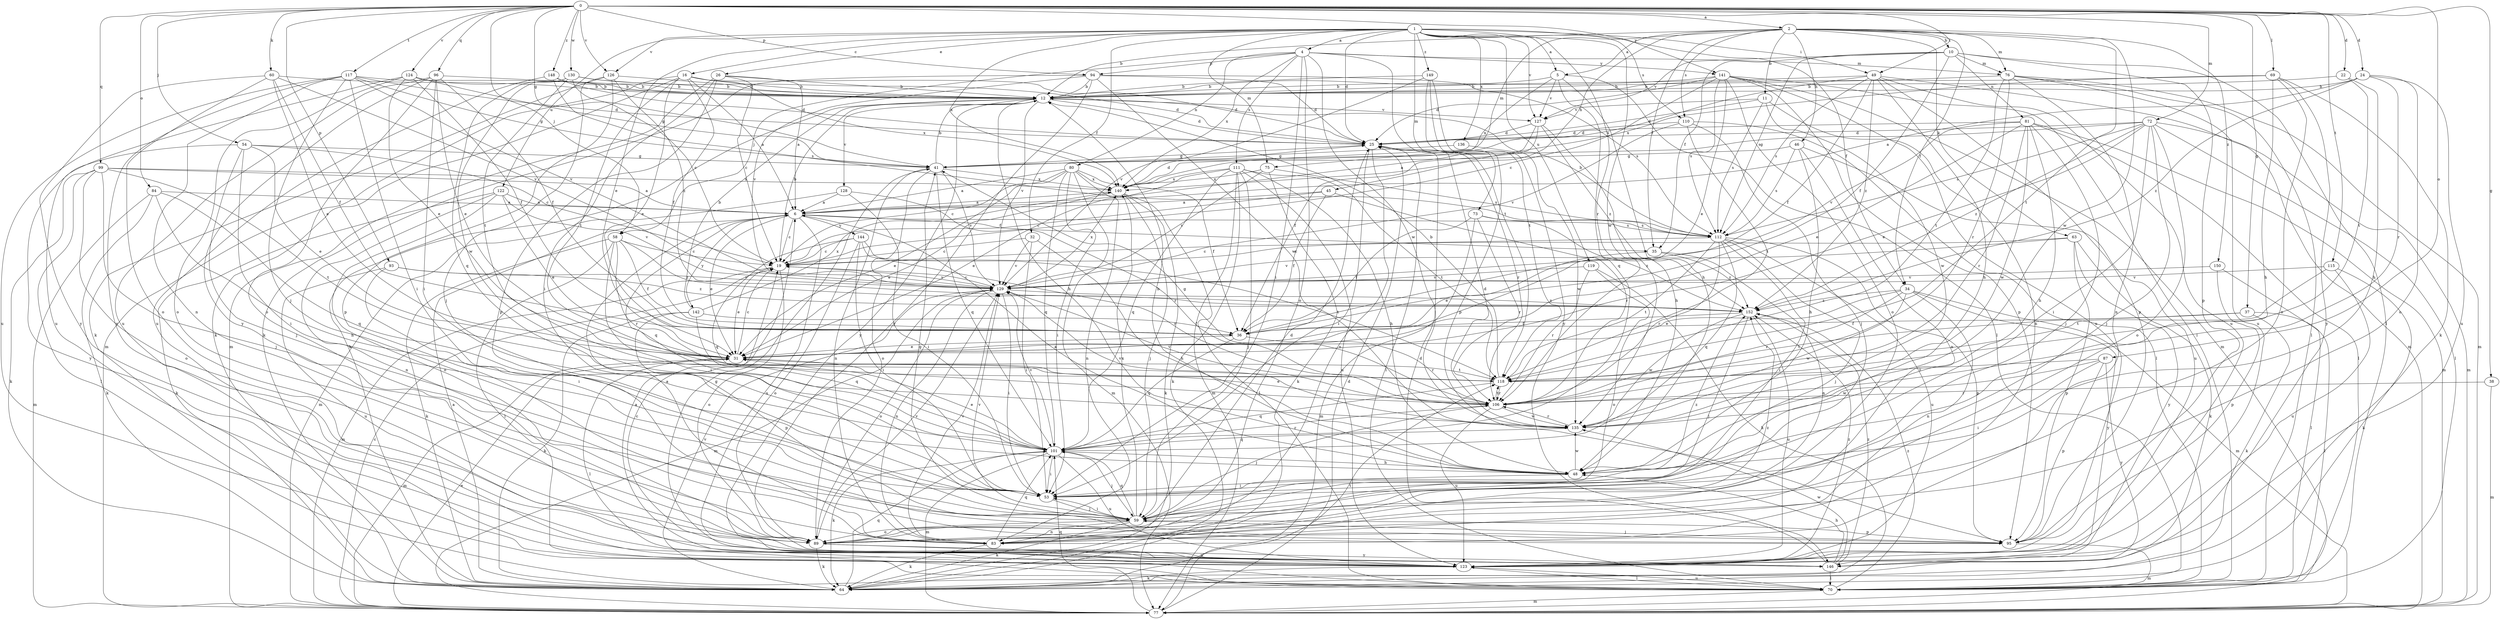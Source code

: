 strict digraph  {
0;
1;
2;
4;
5;
6;
10;
11;
12;
16;
19;
22;
24;
25;
26;
31;
32;
34;
35;
36;
37;
38;
41;
45;
46;
48;
49;
53;
54;
58;
59;
60;
63;
64;
69;
70;
72;
73;
75;
76;
77;
80;
81;
83;
84;
87;
89;
93;
94;
95;
96;
99;
101;
106;
110;
111;
112;
115;
117;
118;
119;
122;
123;
124;
126;
127;
128;
129;
130;
135;
136;
140;
141;
142;
144;
146;
148;
149;
150;
152;
0 -> 2  [label=a];
0 -> 22  [label=d];
0 -> 24  [label=d];
0 -> 37  [label=g];
0 -> 38  [label=g];
0 -> 41  [label=g];
0 -> 49  [label=i];
0 -> 54  [label=j];
0 -> 58  [label=j];
0 -> 60  [label=k];
0 -> 69  [label=l];
0 -> 72  [label=m];
0 -> 84  [label=o];
0 -> 87  [label=o];
0 -> 93  [label=p];
0 -> 94  [label=p];
0 -> 96  [label=q];
0 -> 99  [label=q];
0 -> 115  [label=t];
0 -> 117  [label=t];
0 -> 124  [label=v];
0 -> 126  [label=v];
0 -> 130  [label=w];
0 -> 141  [label=y];
0 -> 148  [label=z];
1 -> 4  [label=a];
1 -> 5  [label=a];
1 -> 16  [label=c];
1 -> 25  [label=d];
1 -> 26  [label=e];
1 -> 31  [label=e];
1 -> 32  [label=f];
1 -> 34  [label=f];
1 -> 49  [label=i];
1 -> 73  [label=m];
1 -> 75  [label=m];
1 -> 106  [label=r];
1 -> 110  [label=s];
1 -> 119  [label=u];
1 -> 122  [label=u];
1 -> 126  [label=v];
1 -> 127  [label=v];
1 -> 135  [label=w];
1 -> 136  [label=x];
1 -> 140  [label=x];
1 -> 149  [label=z];
2 -> 5  [label=a];
2 -> 10  [label=b];
2 -> 11  [label=b];
2 -> 12  [label=b];
2 -> 34  [label=f];
2 -> 35  [label=f];
2 -> 45  [label=h];
2 -> 46  [label=h];
2 -> 63  [label=k];
2 -> 75  [label=m];
2 -> 76  [label=m];
2 -> 110  [label=s];
2 -> 118  [label=t];
2 -> 135  [label=w];
2 -> 150  [label=z];
4 -> 53  [label=i];
4 -> 58  [label=j];
4 -> 76  [label=m];
4 -> 80  [label=n];
4 -> 89  [label=o];
4 -> 94  [label=p];
4 -> 111  [label=s];
4 -> 118  [label=t];
4 -> 135  [label=w];
4 -> 140  [label=x];
4 -> 141  [label=y];
5 -> 12  [label=b];
5 -> 48  [label=h];
5 -> 70  [label=l];
5 -> 101  [label=q];
5 -> 127  [label=v];
5 -> 140  [label=x];
6 -> 19  [label=c];
6 -> 31  [label=e];
6 -> 35  [label=f];
6 -> 101  [label=q];
6 -> 112  [label=s];
6 -> 123  [label=u];
6 -> 142  [label=y];
6 -> 144  [label=y];
10 -> 35  [label=f];
10 -> 36  [label=f];
10 -> 70  [label=l];
10 -> 76  [label=m];
10 -> 81  [label=n];
10 -> 95  [label=p];
10 -> 112  [label=s];
10 -> 127  [label=v];
11 -> 25  [label=d];
11 -> 83  [label=n];
11 -> 112  [label=s];
11 -> 127  [label=v];
11 -> 135  [label=w];
12 -> 25  [label=d];
12 -> 48  [label=h];
12 -> 64  [label=k];
12 -> 127  [label=v];
12 -> 128  [label=v];
12 -> 129  [label=v];
12 -> 146  [label=y];
16 -> 6  [label=a];
16 -> 12  [label=b];
16 -> 25  [label=d];
16 -> 31  [label=e];
16 -> 36  [label=f];
16 -> 64  [label=k];
16 -> 77  [label=m];
16 -> 118  [label=t];
16 -> 140  [label=x];
19 -> 12  [label=b];
19 -> 31  [label=e];
19 -> 77  [label=m];
19 -> 89  [label=o];
19 -> 129  [label=v];
22 -> 12  [label=b];
22 -> 48  [label=h];
22 -> 118  [label=t];
24 -> 6  [label=a];
24 -> 12  [label=b];
24 -> 89  [label=o];
24 -> 106  [label=r];
24 -> 123  [label=u];
24 -> 152  [label=z];
25 -> 41  [label=g];
25 -> 53  [label=i];
25 -> 70  [label=l];
25 -> 83  [label=n];
25 -> 106  [label=r];
26 -> 6  [label=a];
26 -> 12  [label=b];
26 -> 19  [label=c];
26 -> 53  [label=i];
26 -> 77  [label=m];
26 -> 95  [label=p];
31 -> 19  [label=c];
31 -> 70  [label=l];
31 -> 77  [label=m];
31 -> 118  [label=t];
32 -> 19  [label=c];
32 -> 48  [label=h];
32 -> 53  [label=i];
32 -> 129  [label=v];
34 -> 31  [label=e];
34 -> 77  [label=m];
34 -> 83  [label=n];
34 -> 106  [label=r];
34 -> 135  [label=w];
34 -> 146  [label=y];
34 -> 152  [label=z];
35 -> 31  [label=e];
35 -> 83  [label=n];
35 -> 152  [label=z];
36 -> 31  [label=e];
36 -> 101  [label=q];
36 -> 106  [label=r];
37 -> 36  [label=f];
37 -> 64  [label=k];
37 -> 70  [label=l];
37 -> 118  [label=t];
38 -> 77  [label=m];
38 -> 106  [label=r];
41 -> 12  [label=b];
41 -> 83  [label=n];
41 -> 89  [label=o];
41 -> 101  [label=q];
41 -> 129  [label=v];
41 -> 140  [label=x];
45 -> 6  [label=a];
45 -> 19  [label=c];
45 -> 36  [label=f];
45 -> 106  [label=r];
46 -> 41  [label=g];
46 -> 48  [label=h];
46 -> 83  [label=n];
46 -> 112  [label=s];
46 -> 123  [label=u];
48 -> 6  [label=a];
48 -> 12  [label=b];
48 -> 53  [label=i];
48 -> 135  [label=w];
49 -> 12  [label=b];
49 -> 36  [label=f];
49 -> 48  [label=h];
49 -> 77  [label=m];
49 -> 95  [label=p];
49 -> 112  [label=s];
49 -> 123  [label=u];
49 -> 140  [label=x];
49 -> 152  [label=z];
53 -> 59  [label=j];
53 -> 152  [label=z];
54 -> 19  [label=c];
54 -> 31  [label=e];
54 -> 41  [label=g];
54 -> 53  [label=i];
54 -> 59  [label=j];
54 -> 146  [label=y];
58 -> 19  [label=c];
58 -> 36  [label=f];
58 -> 53  [label=i];
58 -> 64  [label=k];
58 -> 70  [label=l];
58 -> 106  [label=r];
58 -> 152  [label=z];
59 -> 25  [label=d];
59 -> 41  [label=g];
59 -> 53  [label=i];
59 -> 64  [label=k];
59 -> 83  [label=n];
59 -> 89  [label=o];
59 -> 95  [label=p];
59 -> 101  [label=q];
59 -> 129  [label=v];
59 -> 140  [label=x];
60 -> 12  [label=b];
60 -> 31  [label=e];
60 -> 36  [label=f];
60 -> 89  [label=o];
60 -> 129  [label=v];
60 -> 146  [label=y];
63 -> 19  [label=c];
63 -> 64  [label=k];
63 -> 95  [label=p];
63 -> 129  [label=v];
63 -> 146  [label=y];
64 -> 6  [label=a];
64 -> 101  [label=q];
64 -> 118  [label=t];
64 -> 129  [label=v];
69 -> 12  [label=b];
69 -> 48  [label=h];
69 -> 64  [label=k];
69 -> 89  [label=o];
69 -> 140  [label=x];
69 -> 146  [label=y];
70 -> 6  [label=a];
70 -> 41  [label=g];
70 -> 77  [label=m];
70 -> 123  [label=u];
70 -> 152  [label=z];
72 -> 25  [label=d];
72 -> 31  [label=e];
72 -> 41  [label=g];
72 -> 53  [label=i];
72 -> 59  [label=j];
72 -> 70  [label=l];
72 -> 77  [label=m];
72 -> 89  [label=o];
72 -> 112  [label=s];
72 -> 152  [label=z];
73 -> 36  [label=f];
73 -> 77  [label=m];
73 -> 106  [label=r];
73 -> 112  [label=s];
73 -> 152  [label=z];
75 -> 64  [label=k];
75 -> 112  [label=s];
75 -> 129  [label=v];
75 -> 140  [label=x];
76 -> 12  [label=b];
76 -> 70  [label=l];
76 -> 77  [label=m];
76 -> 83  [label=n];
76 -> 106  [label=r];
76 -> 118  [label=t];
76 -> 123  [label=u];
77 -> 19  [label=c];
77 -> 25  [label=d];
77 -> 31  [label=e];
77 -> 101  [label=q];
80 -> 6  [label=a];
80 -> 19  [label=c];
80 -> 31  [label=e];
80 -> 36  [label=f];
80 -> 53  [label=i];
80 -> 77  [label=m];
80 -> 83  [label=n];
80 -> 101  [label=q];
80 -> 140  [label=x];
81 -> 25  [label=d];
81 -> 31  [label=e];
81 -> 48  [label=h];
81 -> 59  [label=j];
81 -> 70  [label=l];
81 -> 77  [label=m];
81 -> 106  [label=r];
81 -> 129  [label=v];
81 -> 135  [label=w];
83 -> 6  [label=a];
83 -> 64  [label=k];
83 -> 101  [label=q];
83 -> 129  [label=v];
84 -> 6  [label=a];
84 -> 48  [label=h];
84 -> 64  [label=k];
84 -> 77  [label=m];
84 -> 101  [label=q];
87 -> 53  [label=i];
87 -> 95  [label=p];
87 -> 118  [label=t];
87 -> 135  [label=w];
87 -> 146  [label=y];
89 -> 64  [label=k];
89 -> 123  [label=u];
89 -> 129  [label=v];
89 -> 146  [label=y];
89 -> 152  [label=z];
93 -> 53  [label=i];
93 -> 123  [label=u];
93 -> 129  [label=v];
93 -> 152  [label=z];
94 -> 12  [label=b];
94 -> 25  [label=d];
94 -> 64  [label=k];
94 -> 112  [label=s];
94 -> 129  [label=v];
94 -> 135  [label=w];
94 -> 146  [label=y];
95 -> 59  [label=j];
95 -> 77  [label=m];
96 -> 12  [label=b];
96 -> 31  [label=e];
96 -> 36  [label=f];
96 -> 53  [label=i];
96 -> 89  [label=o];
96 -> 123  [label=u];
96 -> 146  [label=y];
99 -> 6  [label=a];
99 -> 59  [label=j];
99 -> 64  [label=k];
99 -> 70  [label=l];
99 -> 89  [label=o];
99 -> 118  [label=t];
99 -> 140  [label=x];
101 -> 31  [label=e];
101 -> 48  [label=h];
101 -> 53  [label=i];
101 -> 59  [label=j];
101 -> 64  [label=k];
101 -> 77  [label=m];
101 -> 106  [label=r];
101 -> 123  [label=u];
101 -> 129  [label=v];
106 -> 31  [label=e];
106 -> 41  [label=g];
106 -> 59  [label=j];
106 -> 118  [label=t];
106 -> 123  [label=u];
106 -> 129  [label=v];
106 -> 135  [label=w];
110 -> 25  [label=d];
110 -> 59  [label=j];
110 -> 70  [label=l];
110 -> 118  [label=t];
110 -> 129  [label=v];
111 -> 31  [label=e];
111 -> 48  [label=h];
111 -> 59  [label=j];
111 -> 64  [label=k];
111 -> 77  [label=m];
111 -> 101  [label=q];
111 -> 118  [label=t];
111 -> 123  [label=u];
111 -> 140  [label=x];
112 -> 12  [label=b];
112 -> 19  [label=c];
112 -> 53  [label=i];
112 -> 59  [label=j];
112 -> 95  [label=p];
112 -> 101  [label=q];
112 -> 106  [label=r];
112 -> 118  [label=t];
112 -> 123  [label=u];
115 -> 64  [label=k];
115 -> 118  [label=t];
115 -> 123  [label=u];
115 -> 129  [label=v];
117 -> 12  [label=b];
117 -> 25  [label=d];
117 -> 41  [label=g];
117 -> 53  [label=i];
117 -> 59  [label=j];
117 -> 83  [label=n];
117 -> 123  [label=u];
117 -> 129  [label=v];
117 -> 146  [label=y];
118 -> 12  [label=b];
118 -> 101  [label=q];
118 -> 106  [label=r];
119 -> 64  [label=k];
119 -> 89  [label=o];
119 -> 106  [label=r];
119 -> 129  [label=v];
122 -> 6  [label=a];
122 -> 31  [label=e];
122 -> 64  [label=k];
122 -> 83  [label=n];
122 -> 89  [label=o];
122 -> 129  [label=v];
123 -> 19  [label=c];
123 -> 64  [label=k];
123 -> 70  [label=l];
123 -> 152  [label=z];
124 -> 12  [label=b];
124 -> 31  [label=e];
124 -> 36  [label=f];
124 -> 41  [label=g];
124 -> 89  [label=o];
124 -> 123  [label=u];
126 -> 12  [label=b];
126 -> 59  [label=j];
126 -> 64  [label=k];
126 -> 95  [label=p];
126 -> 152  [label=z];
127 -> 6  [label=a];
127 -> 25  [label=d];
127 -> 36  [label=f];
127 -> 48  [label=h];
127 -> 152  [label=z];
128 -> 6  [label=a];
128 -> 53  [label=i];
128 -> 77  [label=m];
128 -> 106  [label=r];
129 -> 19  [label=c];
129 -> 53  [label=i];
129 -> 77  [label=m];
129 -> 83  [label=n];
129 -> 89  [label=o];
129 -> 140  [label=x];
129 -> 152  [label=z];
130 -> 12  [label=b];
130 -> 19  [label=c];
130 -> 25  [label=d];
130 -> 101  [label=q];
130 -> 118  [label=t];
130 -> 135  [label=w];
135 -> 25  [label=d];
135 -> 101  [label=q];
135 -> 106  [label=r];
135 -> 129  [label=v];
136 -> 41  [label=g];
136 -> 135  [label=w];
140 -> 6  [label=a];
140 -> 25  [label=d];
140 -> 31  [label=e];
140 -> 59  [label=j];
140 -> 64  [label=k];
140 -> 70  [label=l];
141 -> 12  [label=b];
141 -> 19  [label=c];
141 -> 25  [label=d];
141 -> 31  [label=e];
141 -> 70  [label=l];
141 -> 77  [label=m];
141 -> 89  [label=o];
141 -> 95  [label=p];
141 -> 112  [label=s];
141 -> 123  [label=u];
142 -> 12  [label=b];
142 -> 36  [label=f];
142 -> 64  [label=k];
142 -> 95  [label=p];
142 -> 101  [label=q];
142 -> 140  [label=x];
144 -> 19  [label=c];
144 -> 53  [label=i];
144 -> 89  [label=o];
144 -> 101  [label=q];
144 -> 106  [label=r];
144 -> 118  [label=t];
146 -> 25  [label=d];
146 -> 48  [label=h];
146 -> 70  [label=l];
146 -> 135  [label=w];
146 -> 152  [label=z];
148 -> 12  [label=b];
148 -> 25  [label=d];
148 -> 112  [label=s];
148 -> 123  [label=u];
149 -> 12  [label=b];
149 -> 95  [label=p];
149 -> 118  [label=t];
149 -> 129  [label=v];
149 -> 146  [label=y];
150 -> 70  [label=l];
150 -> 95  [label=p];
150 -> 129  [label=v];
152 -> 36  [label=f];
152 -> 59  [label=j];
152 -> 123  [label=u];
152 -> 135  [label=w];
}

